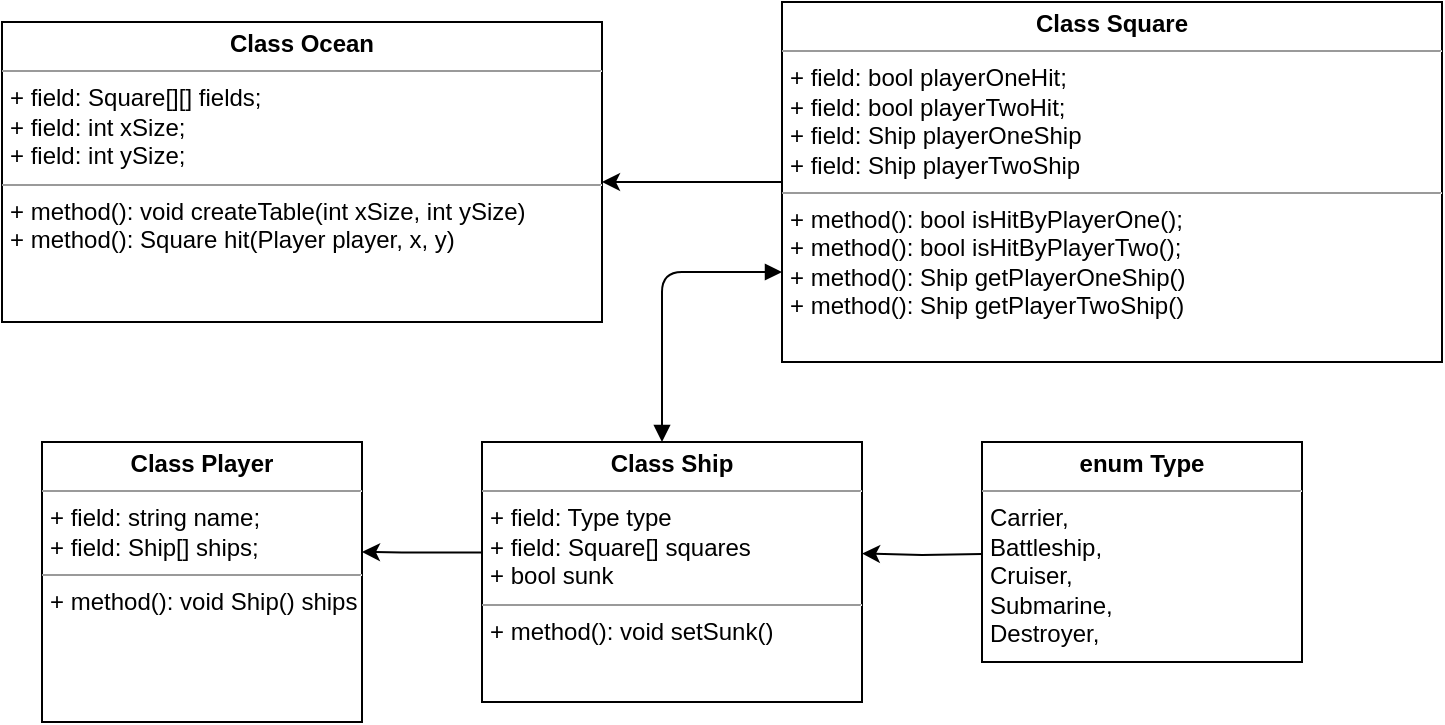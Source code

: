 <mxfile version="13.1.9" type="device"><diagram id="C5RBs43oDa-KdzZeNtuy" name="Page-1"><mxGraphModel dx="1006" dy="480" grid="1" gridSize="10" guides="1" tooltips="1" connect="1" arrows="1" fold="1" page="1" pageScale="1" pageWidth="827" pageHeight="1169" math="0" shadow="0"><root><mxCell id="WIyWlLk6GJQsqaUBKTNV-0"/><mxCell id="WIyWlLk6GJQsqaUBKTNV-1" parent="WIyWlLk6GJQsqaUBKTNV-0"/><mxCell id="sHFInVV9MVGlCfRc2i9C-50" value="" style="edgeStyle=orthogonalEdgeStyle;rounded=0;orthogonalLoop=1;jettySize=auto;html=1;entryX=1;entryY=0.429;entryDx=0;entryDy=0;entryPerimeter=0;" edge="1" parent="WIyWlLk6GJQsqaUBKTNV-1" target="sHFInVV9MVGlCfRc2i9C-49"><mxGeometry relative="1" as="geometry"><mxPoint x="570" y="406" as="sourcePoint"/></mxGeometry></mxCell><mxCell id="sHFInVV9MVGlCfRc2i9C-0" value="&lt;p style=&quot;margin: 0px ; margin-top: 4px ; text-align: center&quot;&gt;&lt;b&gt;enum Type&lt;/b&gt;&lt;/p&gt;&lt;hr size=&quot;1&quot;&gt;&lt;p style=&quot;margin: 0px ; margin-left: 4px&quot;&gt;Carrier,&lt;/p&gt;&lt;p style=&quot;margin: 0px ; margin-left: 4px&quot;&gt;Battleship,&lt;/p&gt;&lt;p style=&quot;margin: 0px ; margin-left: 4px&quot;&gt;Cruiser,&lt;/p&gt;&lt;p style=&quot;margin: 0px ; margin-left: 4px&quot;&gt;Submarine,&lt;/p&gt;&lt;p style=&quot;margin: 0px ; margin-left: 4px&quot;&gt;Destroyer,&lt;/p&gt;&lt;p style=&quot;margin: 0px ; margin-left: 4px&quot;&gt;&lt;br&gt;&lt;/p&gt;" style="verticalAlign=top;align=left;overflow=fill;fontSize=12;fontFamily=Helvetica;html=1;" vertex="1" parent="WIyWlLk6GJQsqaUBKTNV-1"><mxGeometry x="570" y="350" width="160" height="110" as="geometry"/></mxCell><mxCell id="sHFInVV9MVGlCfRc2i9C-16" value="bool isSunk;" style="text;html=1;align=center;verticalAlign=middle;resizable=0;points=[];autosize=1;" vertex="1" parent="WIyWlLk6GJQsqaUBKTNV-1"><mxGeometry x="370" y="434" width="80" height="20" as="geometry"/></mxCell><mxCell id="sHFInVV9MVGlCfRc2i9C-41" value="&lt;p style=&quot;margin: 0px ; margin-top: 4px ; text-align: center&quot;&gt;&lt;b&gt;Class Ocean&lt;/b&gt;&lt;/p&gt;&lt;hr size=&quot;1&quot;&gt;&lt;p style=&quot;margin: 0px ; margin-left: 4px&quot;&gt;+ field: Square[][] fields;&lt;/p&gt;&lt;p style=&quot;margin: 0px ; margin-left: 4px&quot;&gt;+ field: int xSize;&lt;/p&gt;&lt;p style=&quot;margin: 0px ; margin-left: 4px&quot;&gt;+ field: int ySize;&lt;/p&gt;&lt;hr size=&quot;1&quot;&gt;&lt;p style=&quot;margin: 0px ; margin-left: 4px&quot;&gt;+ method(): void createTable(int xSize, int ySize)&lt;/p&gt;&lt;p style=&quot;margin: 0px ; margin-left: 4px&quot;&gt;+ method(): Square hit(Player player, x, y)&lt;/p&gt;" style="verticalAlign=top;align=left;overflow=fill;fontSize=12;fontFamily=Helvetica;html=1;" vertex="1" parent="WIyWlLk6GJQsqaUBKTNV-1"><mxGeometry x="80" y="140" width="300" height="150" as="geometry"/></mxCell><mxCell id="sHFInVV9MVGlCfRc2i9C-60" value="" style="edgeStyle=orthogonalEdgeStyle;rounded=0;orthogonalLoop=1;jettySize=auto;html=1;" edge="1" parent="WIyWlLk6GJQsqaUBKTNV-1" source="sHFInVV9MVGlCfRc2i9C-45"><mxGeometry relative="1" as="geometry"><mxPoint x="380" y="220" as="targetPoint"/></mxGeometry></mxCell><mxCell id="sHFInVV9MVGlCfRc2i9C-45" value="&lt;p style=&quot;margin: 0px ; margin-top: 4px ; text-align: center&quot;&gt;&lt;b&gt;Class Square&lt;/b&gt;&lt;/p&gt;&lt;hr size=&quot;1&quot;&gt;&lt;p style=&quot;margin: 0px ; margin-left: 4px&quot;&gt;+ field: bool playerOneHit;&lt;/p&gt;&lt;p style=&quot;margin: 0px ; margin-left: 4px&quot;&gt;+ field: bool playerTwoHit;&lt;/p&gt;&lt;p style=&quot;margin: 0px ; margin-left: 4px&quot;&gt;+ field: Ship playerOneShip&lt;/p&gt;&lt;p style=&quot;margin: 0px ; margin-left: 4px&quot;&gt;+ field: Ship playerTwoShip&lt;/p&gt;&lt;hr size=&quot;1&quot;&gt;&lt;p style=&quot;margin: 0px ; margin-left: 4px&quot;&gt;+ method(): bool isHitByPlayerOne();&lt;/p&gt;&lt;p style=&quot;margin: 0px ; margin-left: 4px&quot;&gt;+ method(): bool isHitByPlayerTwo();&lt;/p&gt;&lt;p style=&quot;margin: 0px ; margin-left: 4px&quot;&gt;+ method(): Ship getPlayerOneShip()&lt;/p&gt;&lt;p style=&quot;margin: 0px ; margin-left: 4px&quot;&gt;+ method(): Ship getPlayerTwoShip()&lt;/p&gt;" style="verticalAlign=top;align=left;overflow=fill;fontSize=12;fontFamily=Helvetica;html=1;" vertex="1" parent="WIyWlLk6GJQsqaUBKTNV-1"><mxGeometry x="470" y="130" width="330" height="180" as="geometry"/></mxCell><mxCell id="sHFInVV9MVGlCfRc2i9C-48" value="&lt;p style=&quot;margin: 0px ; margin-top: 4px ; text-align: center&quot;&gt;&lt;b&gt;Class Player&lt;/b&gt;&lt;/p&gt;&lt;hr size=&quot;1&quot;&gt;&lt;p style=&quot;margin: 0px ; margin-left: 4px&quot;&gt;+ field: string name;&lt;/p&gt;&lt;p style=&quot;margin: 0px ; margin-left: 4px&quot;&gt;+ field: Ship[] ships;&lt;/p&gt;&lt;hr size=&quot;1&quot;&gt;&lt;p style=&quot;margin: 0px ; margin-left: 4px&quot;&gt;+ method(): void Ship() ships&lt;/p&gt;" style="verticalAlign=top;align=left;overflow=fill;fontSize=12;fontFamily=Helvetica;html=1;" vertex="1" parent="WIyWlLk6GJQsqaUBKTNV-1"><mxGeometry x="100" y="350" width="160" height="140" as="geometry"/></mxCell><mxCell id="sHFInVV9MVGlCfRc2i9C-49" value="&lt;p style=&quot;margin: 0px ; margin-top: 4px ; text-align: center&quot;&gt;&lt;b&gt;Class Ship&lt;/b&gt;&lt;/p&gt;&lt;hr size=&quot;1&quot;&gt;&lt;p style=&quot;margin: 0px ; margin-left: 4px&quot;&gt;+ field: Type type&lt;/p&gt;&lt;p style=&quot;margin: 0px ; margin-left: 4px&quot;&gt;+ field: Square[] squares&lt;/p&gt;&lt;p style=&quot;margin: 0px ; margin-left: 4px&quot;&gt;+ bool sunk&lt;/p&gt;&lt;hr size=&quot;1&quot;&gt;&lt;p style=&quot;margin: 0px ; margin-left: 4px&quot;&gt;+ method(): void setSunk()&lt;/p&gt;" style="verticalAlign=top;align=left;overflow=fill;fontSize=12;fontFamily=Helvetica;html=1;" vertex="1" parent="WIyWlLk6GJQsqaUBKTNV-1"><mxGeometry x="320" y="350" width="190" height="130" as="geometry"/></mxCell><mxCell id="sHFInVV9MVGlCfRc2i9C-57" value="" style="endArrow=block;startArrow=block;endFill=1;startFill=1;html=1;entryX=0;entryY=0.75;entryDx=0;entryDy=0;" edge="1" parent="WIyWlLk6GJQsqaUBKTNV-1" target="sHFInVV9MVGlCfRc2i9C-45"><mxGeometry width="160" relative="1" as="geometry"><mxPoint x="410" y="350" as="sourcePoint"/><mxPoint x="570" y="350" as="targetPoint"/><Array as="points"><mxPoint x="410" y="265"/></Array></mxGeometry></mxCell><mxCell id="sHFInVV9MVGlCfRc2i9C-58" value="" style="edgeStyle=orthogonalEdgeStyle;rounded=0;orthogonalLoop=1;jettySize=auto;html=1;entryX=1;entryY=0.429;entryDx=0;entryDy=0;entryPerimeter=0;" edge="1" parent="WIyWlLk6GJQsqaUBKTNV-1"><mxGeometry relative="1" as="geometry"><mxPoint x="320" y="405.22" as="sourcePoint"/><mxPoint x="260" y="404.99" as="targetPoint"/><Array as="points"><mxPoint x="280" y="405"/><mxPoint x="280" y="405"/></Array></mxGeometry></mxCell></root></mxGraphModel></diagram></mxfile>